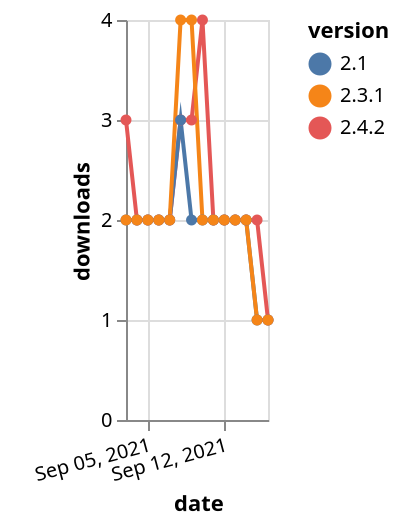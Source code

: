 {"$schema": "https://vega.github.io/schema/vega-lite/v5.json", "description": "A simple bar chart with embedded data.", "data": {"values": [{"date": "2021-09-03", "total": 2015, "delta": 3, "version": "2.4.2"}, {"date": "2021-09-04", "total": 2017, "delta": 2, "version": "2.4.2"}, {"date": "2021-09-05", "total": 2019, "delta": 2, "version": "2.4.2"}, {"date": "2021-09-06", "total": 2021, "delta": 2, "version": "2.4.2"}, {"date": "2021-09-07", "total": 2023, "delta": 2, "version": "2.4.2"}, {"date": "2021-09-08", "total": 2026, "delta": 3, "version": "2.4.2"}, {"date": "2021-09-09", "total": 2029, "delta": 3, "version": "2.4.2"}, {"date": "2021-09-10", "total": 2033, "delta": 4, "version": "2.4.2"}, {"date": "2021-09-11", "total": 2035, "delta": 2, "version": "2.4.2"}, {"date": "2021-09-12", "total": 2037, "delta": 2, "version": "2.4.2"}, {"date": "2021-09-13", "total": 2039, "delta": 2, "version": "2.4.2"}, {"date": "2021-09-14", "total": 2041, "delta": 2, "version": "2.4.2"}, {"date": "2021-09-15", "total": 2043, "delta": 2, "version": "2.4.2"}, {"date": "2021-09-16", "total": 2044, "delta": 1, "version": "2.4.2"}, {"date": "2021-09-03", "total": 2985, "delta": 2, "version": "2.1"}, {"date": "2021-09-04", "total": 2987, "delta": 2, "version": "2.1"}, {"date": "2021-09-05", "total": 2989, "delta": 2, "version": "2.1"}, {"date": "2021-09-06", "total": 2991, "delta": 2, "version": "2.1"}, {"date": "2021-09-07", "total": 2993, "delta": 2, "version": "2.1"}, {"date": "2021-09-08", "total": 2996, "delta": 3, "version": "2.1"}, {"date": "2021-09-09", "total": 2998, "delta": 2, "version": "2.1"}, {"date": "2021-09-10", "total": 3000, "delta": 2, "version": "2.1"}, {"date": "2021-09-11", "total": 3002, "delta": 2, "version": "2.1"}, {"date": "2021-09-12", "total": 3004, "delta": 2, "version": "2.1"}, {"date": "2021-09-13", "total": 3006, "delta": 2, "version": "2.1"}, {"date": "2021-09-14", "total": 3008, "delta": 2, "version": "2.1"}, {"date": "2021-09-15", "total": 3009, "delta": 1, "version": "2.1"}, {"date": "2021-09-16", "total": 3010, "delta": 1, "version": "2.1"}, {"date": "2021-09-03", "total": 2678, "delta": 2, "version": "2.3.1"}, {"date": "2021-09-04", "total": 2680, "delta": 2, "version": "2.3.1"}, {"date": "2021-09-05", "total": 2682, "delta": 2, "version": "2.3.1"}, {"date": "2021-09-06", "total": 2684, "delta": 2, "version": "2.3.1"}, {"date": "2021-09-07", "total": 2686, "delta": 2, "version": "2.3.1"}, {"date": "2021-09-08", "total": 2690, "delta": 4, "version": "2.3.1"}, {"date": "2021-09-09", "total": 2694, "delta": 4, "version": "2.3.1"}, {"date": "2021-09-10", "total": 2696, "delta": 2, "version": "2.3.1"}, {"date": "2021-09-11", "total": 2698, "delta": 2, "version": "2.3.1"}, {"date": "2021-09-12", "total": 2700, "delta": 2, "version": "2.3.1"}, {"date": "2021-09-13", "total": 2702, "delta": 2, "version": "2.3.1"}, {"date": "2021-09-14", "total": 2704, "delta": 2, "version": "2.3.1"}, {"date": "2021-09-15", "total": 2705, "delta": 1, "version": "2.3.1"}, {"date": "2021-09-16", "total": 2706, "delta": 1, "version": "2.3.1"}]}, "width": "container", "mark": {"type": "line", "point": {"filled": true}}, "encoding": {"x": {"field": "date", "type": "temporal", "timeUnit": "yearmonthdate", "title": "date", "axis": {"labelAngle": -15}}, "y": {"field": "delta", "type": "quantitative", "title": "downloads"}, "color": {"field": "version", "type": "nominal"}, "tooltip": {"field": "delta"}}}